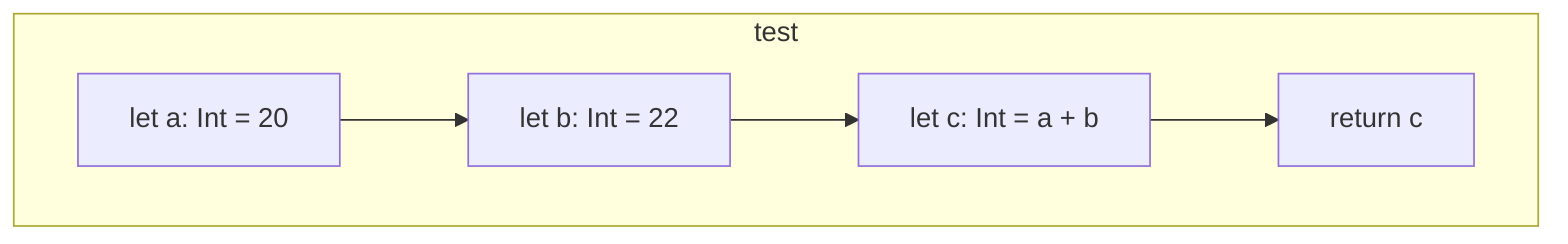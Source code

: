 graph TD
subgraph test
    test_141["let a: Int = 20"]
    test_142["let b: Int = 22"]
    test_144["let c: Int = a + b"]
    test_146["return c"]:::exitNode
    test_141 --> test_142
    test_142 --> test_144
    test_144 --> test_146
end